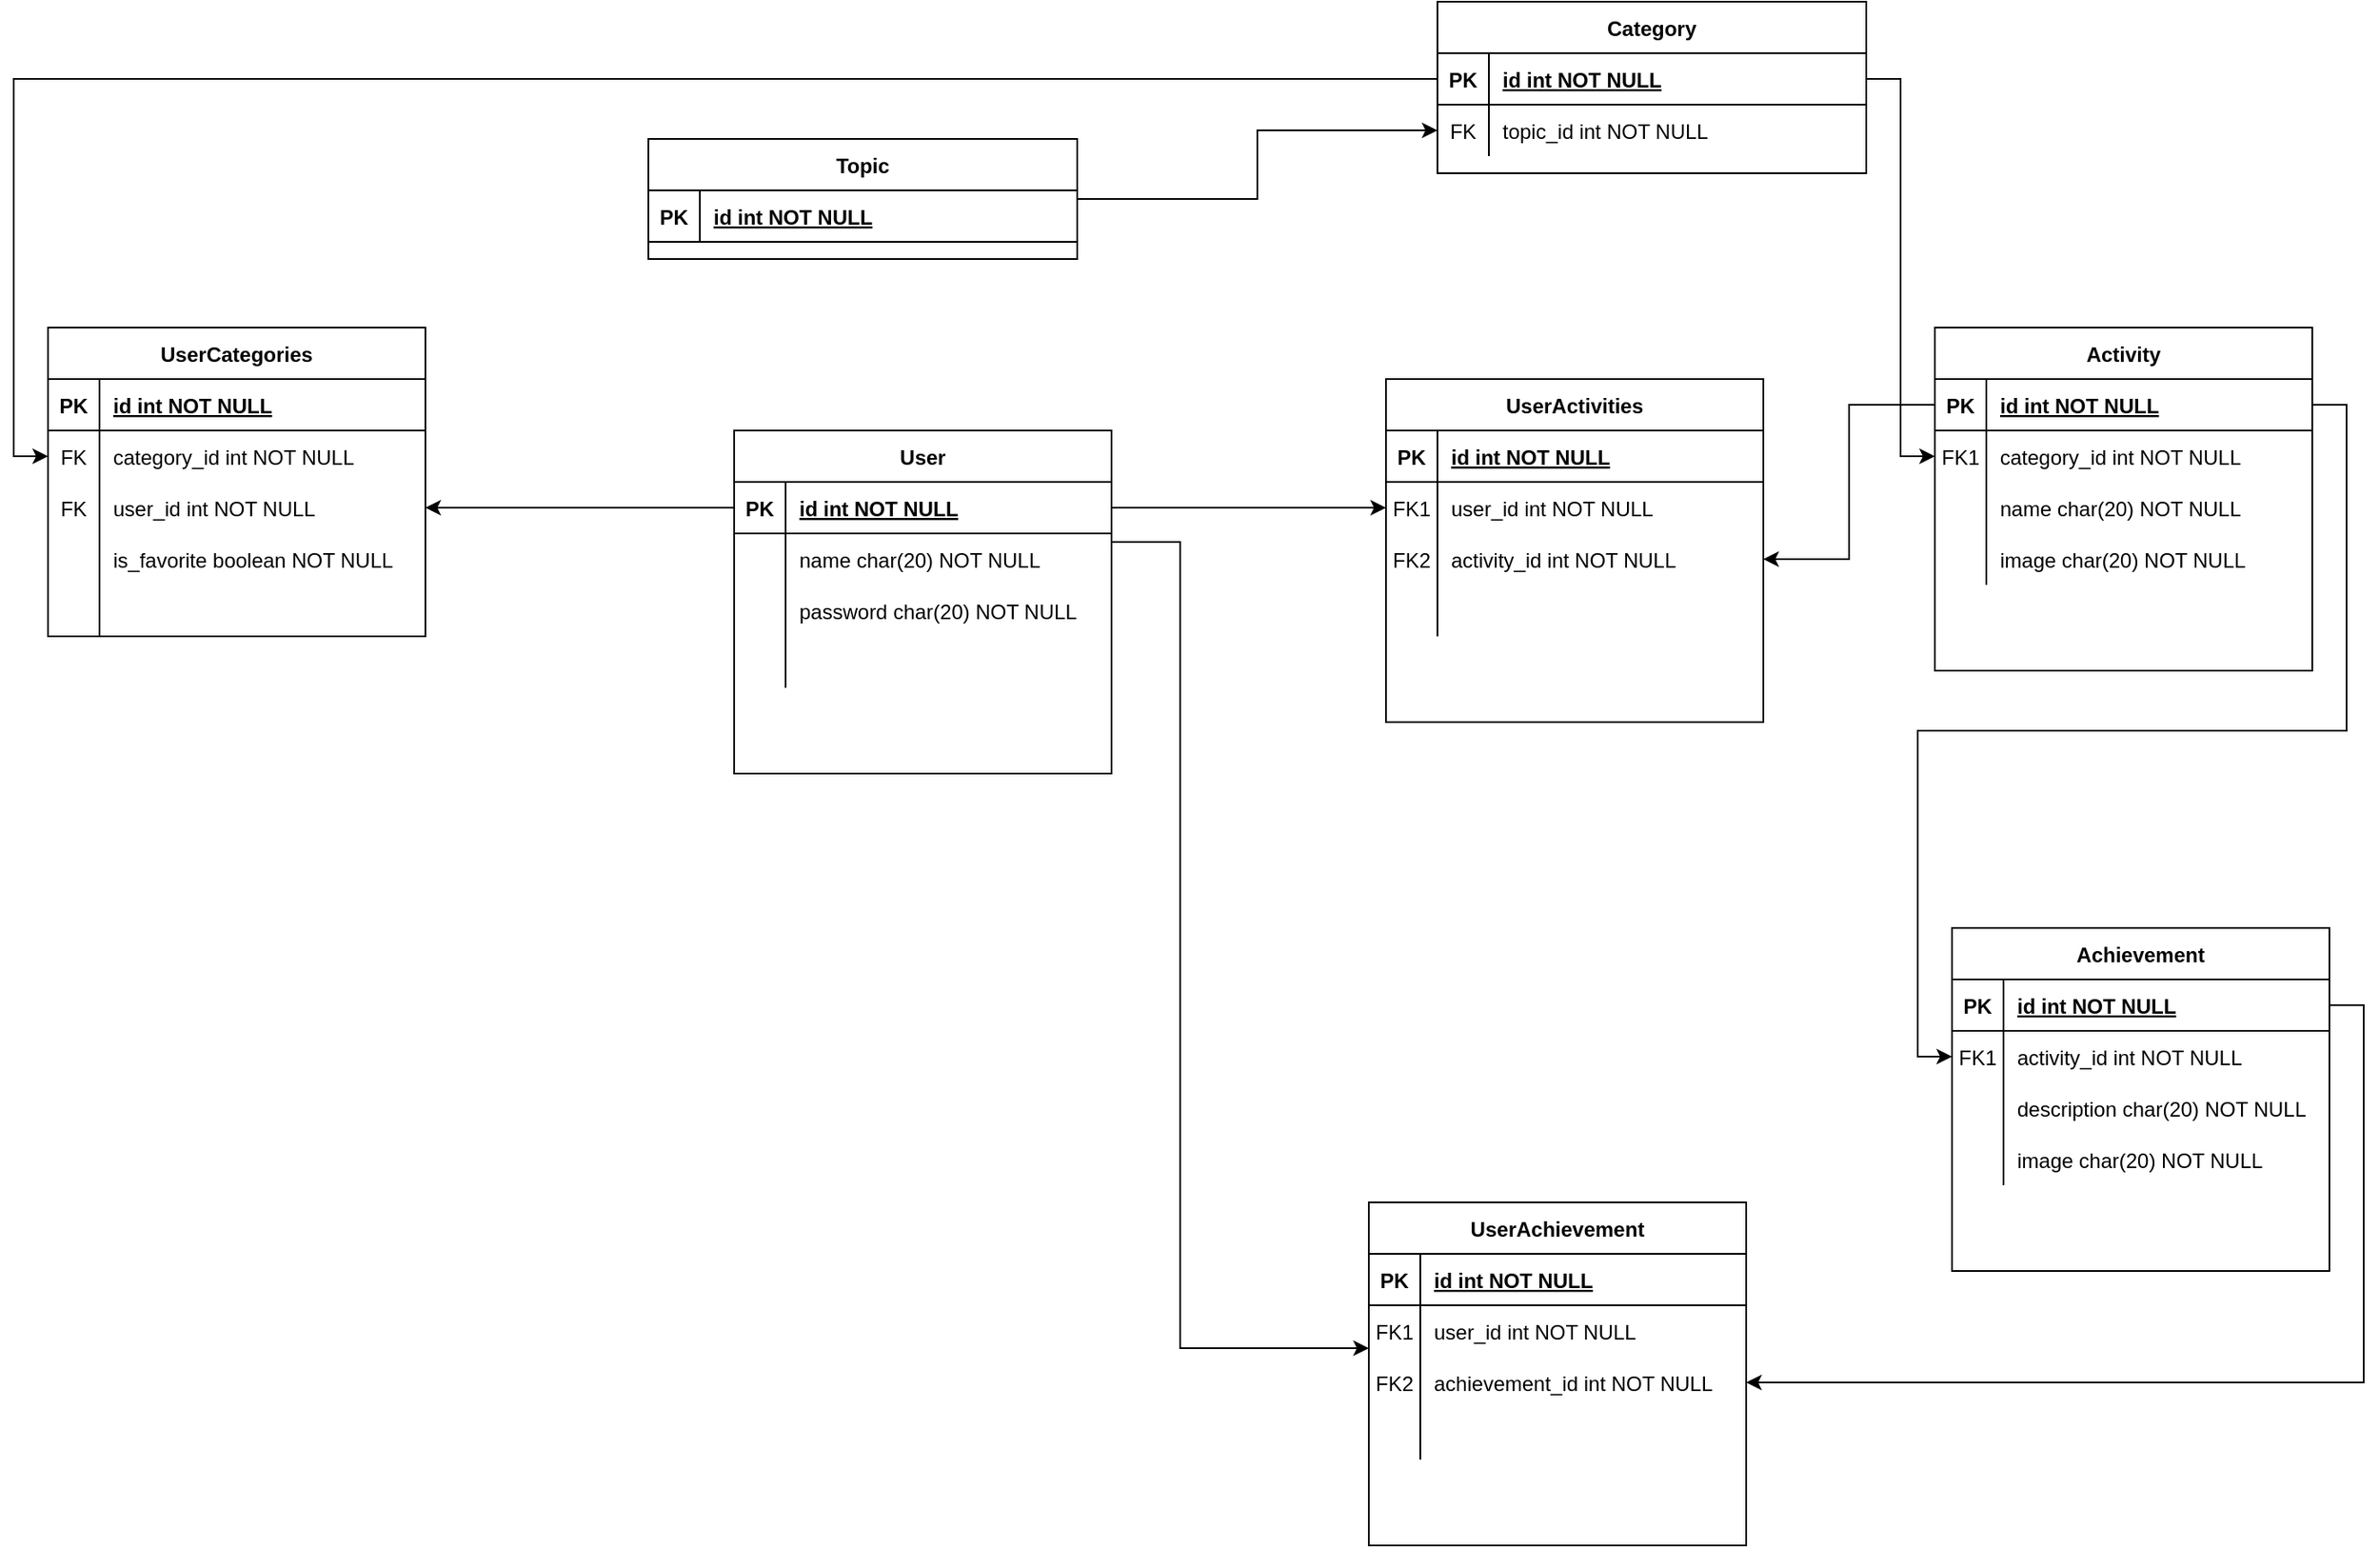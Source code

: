 <mxfile version="17.1.3" type="github">
  <diagram id="R2lEEEUBdFMjLlhIrx00" name="Page-1">
    <mxGraphModel dx="3605" dy="1107" grid="1" gridSize="10" guides="1" tooltips="1" connect="1" arrows="1" fold="1" page="1" pageScale="1" pageWidth="850" pageHeight="1100" math="0" shadow="0" extFonts="Permanent Marker^https://fonts.googleapis.com/css?family=Permanent+Marker">
      <root>
        <mxCell id="0" />
        <mxCell id="1" parent="0" />
        <mxCell id="F80BgBDgk8936qJOb_OQ-105" style="edgeStyle=orthogonalEdgeStyle;rounded=0;orthogonalLoop=1;jettySize=auto;html=1;entryX=0;entryY=0.5;entryDx=0;entryDy=0;" edge="1" parent="1" source="F80BgBDgk8936qJOb_OQ-2" target="F80BgBDgk8936qJOb_OQ-16">
          <mxGeometry relative="1" as="geometry" />
        </mxCell>
        <mxCell id="F80BgBDgk8936qJOb_OQ-2" value="Topic" style="shape=table;startSize=30;container=1;collapsible=1;childLayout=tableLayout;fixedRows=1;rowLines=0;fontStyle=1;align=center;resizeLast=1;" vertex="1" parent="1">
          <mxGeometry x="-400" y="390" width="250" height="70" as="geometry">
            <mxRectangle x="120" y="420" width="60" height="30" as="alternateBounds" />
          </mxGeometry>
        </mxCell>
        <mxCell id="F80BgBDgk8936qJOb_OQ-3" value="" style="shape=partialRectangle;collapsible=0;dropTarget=0;pointerEvents=0;fillColor=none;points=[[0,0.5],[1,0.5]];portConstraint=eastwest;top=0;left=0;right=0;bottom=1;" vertex="1" parent="F80BgBDgk8936qJOb_OQ-2">
          <mxGeometry y="30" width="250" height="30" as="geometry" />
        </mxCell>
        <mxCell id="F80BgBDgk8936qJOb_OQ-4" value="PK" style="shape=partialRectangle;overflow=hidden;connectable=0;fillColor=none;top=0;left=0;bottom=0;right=0;fontStyle=1;" vertex="1" parent="F80BgBDgk8936qJOb_OQ-3">
          <mxGeometry width="30" height="30" as="geometry">
            <mxRectangle width="30" height="30" as="alternateBounds" />
          </mxGeometry>
        </mxCell>
        <mxCell id="F80BgBDgk8936qJOb_OQ-5" value="id int NOT NULL " style="shape=partialRectangle;overflow=hidden;connectable=0;fillColor=none;top=0;left=0;bottom=0;right=0;align=left;spacingLeft=6;fontStyle=5;" vertex="1" parent="F80BgBDgk8936qJOb_OQ-3">
          <mxGeometry x="30" width="220" height="30" as="geometry">
            <mxRectangle width="220" height="30" as="alternateBounds" />
          </mxGeometry>
        </mxCell>
        <mxCell id="F80BgBDgk8936qJOb_OQ-12" value="Category" style="shape=table;startSize=30;container=1;collapsible=1;childLayout=tableLayout;fixedRows=1;rowLines=0;fontStyle=1;align=center;resizeLast=1;" vertex="1" parent="1">
          <mxGeometry x="60" y="310" width="250" height="100" as="geometry" />
        </mxCell>
        <mxCell id="F80BgBDgk8936qJOb_OQ-13" value="" style="shape=partialRectangle;collapsible=0;dropTarget=0;pointerEvents=0;fillColor=none;points=[[0,0.5],[1,0.5]];portConstraint=eastwest;top=0;left=0;right=0;bottom=1;" vertex="1" parent="F80BgBDgk8936qJOb_OQ-12">
          <mxGeometry y="30" width="250" height="30" as="geometry" />
        </mxCell>
        <mxCell id="F80BgBDgk8936qJOb_OQ-14" value="PK" style="shape=partialRectangle;overflow=hidden;connectable=0;fillColor=none;top=0;left=0;bottom=0;right=0;fontStyle=1;" vertex="1" parent="F80BgBDgk8936qJOb_OQ-13">
          <mxGeometry width="30" height="30" as="geometry">
            <mxRectangle width="30" height="30" as="alternateBounds" />
          </mxGeometry>
        </mxCell>
        <mxCell id="F80BgBDgk8936qJOb_OQ-15" value="id int NOT NULL " style="shape=partialRectangle;overflow=hidden;connectable=0;fillColor=none;top=0;left=0;bottom=0;right=0;align=left;spacingLeft=6;fontStyle=5;" vertex="1" parent="F80BgBDgk8936qJOb_OQ-13">
          <mxGeometry x="30" width="220" height="30" as="geometry">
            <mxRectangle width="220" height="30" as="alternateBounds" />
          </mxGeometry>
        </mxCell>
        <mxCell id="F80BgBDgk8936qJOb_OQ-16" value="" style="shape=partialRectangle;collapsible=0;dropTarget=0;pointerEvents=0;fillColor=none;points=[[0,0.5],[1,0.5]];portConstraint=eastwest;top=0;left=0;right=0;bottom=0;" vertex="1" parent="F80BgBDgk8936qJOb_OQ-12">
          <mxGeometry y="60" width="250" height="30" as="geometry" />
        </mxCell>
        <mxCell id="F80BgBDgk8936qJOb_OQ-17" value="FK" style="shape=partialRectangle;overflow=hidden;connectable=0;fillColor=none;top=0;left=0;bottom=0;right=0;" vertex="1" parent="F80BgBDgk8936qJOb_OQ-16">
          <mxGeometry width="30" height="30" as="geometry">
            <mxRectangle width="30" height="30" as="alternateBounds" />
          </mxGeometry>
        </mxCell>
        <mxCell id="F80BgBDgk8936qJOb_OQ-18" value="topic_id int NOT NULL" style="shape=partialRectangle;overflow=hidden;connectable=0;fillColor=none;top=0;left=0;bottom=0;right=0;align=left;spacingLeft=6;" vertex="1" parent="F80BgBDgk8936qJOb_OQ-16">
          <mxGeometry x="30" width="220" height="30" as="geometry">
            <mxRectangle width="220" height="30" as="alternateBounds" />
          </mxGeometry>
        </mxCell>
        <mxCell id="F80BgBDgk8936qJOb_OQ-19" value="Activity" style="shape=table;startSize=30;container=1;collapsible=1;childLayout=tableLayout;fixedRows=1;rowLines=0;fontStyle=1;align=center;resizeLast=1;" vertex="1" parent="1">
          <mxGeometry x="350" y="500" width="220" height="200" as="geometry" />
        </mxCell>
        <mxCell id="F80BgBDgk8936qJOb_OQ-20" value="" style="shape=partialRectangle;collapsible=0;dropTarget=0;pointerEvents=0;fillColor=none;points=[[0,0.5],[1,0.5]];portConstraint=eastwest;top=0;left=0;right=0;bottom=1;" vertex="1" parent="F80BgBDgk8936qJOb_OQ-19">
          <mxGeometry y="30" width="220" height="30" as="geometry" />
        </mxCell>
        <mxCell id="F80BgBDgk8936qJOb_OQ-21" value="PK" style="shape=partialRectangle;overflow=hidden;connectable=0;fillColor=none;top=0;left=0;bottom=0;right=0;fontStyle=1;" vertex="1" parent="F80BgBDgk8936qJOb_OQ-20">
          <mxGeometry width="30" height="30" as="geometry">
            <mxRectangle width="30" height="30" as="alternateBounds" />
          </mxGeometry>
        </mxCell>
        <mxCell id="F80BgBDgk8936qJOb_OQ-22" value="id int NOT NULL " style="shape=partialRectangle;overflow=hidden;connectable=0;fillColor=none;top=0;left=0;bottom=0;right=0;align=left;spacingLeft=6;fontStyle=5;" vertex="1" parent="F80BgBDgk8936qJOb_OQ-20">
          <mxGeometry x="30" width="190" height="30" as="geometry">
            <mxRectangle width="190" height="30" as="alternateBounds" />
          </mxGeometry>
        </mxCell>
        <mxCell id="F80BgBDgk8936qJOb_OQ-23" value="" style="shape=partialRectangle;collapsible=0;dropTarget=0;pointerEvents=0;fillColor=none;points=[[0,0.5],[1,0.5]];portConstraint=eastwest;top=0;left=0;right=0;bottom=0;" vertex="1" parent="F80BgBDgk8936qJOb_OQ-19">
          <mxGeometry y="60" width="220" height="30" as="geometry" />
        </mxCell>
        <mxCell id="F80BgBDgk8936qJOb_OQ-24" value="FK1" style="shape=partialRectangle;overflow=hidden;connectable=0;fillColor=none;top=0;left=0;bottom=0;right=0;" vertex="1" parent="F80BgBDgk8936qJOb_OQ-23">
          <mxGeometry width="30" height="30" as="geometry">
            <mxRectangle width="30" height="30" as="alternateBounds" />
          </mxGeometry>
        </mxCell>
        <mxCell id="F80BgBDgk8936qJOb_OQ-25" value="category_id int NOT NULL" style="shape=partialRectangle;overflow=hidden;connectable=0;fillColor=none;top=0;left=0;bottom=0;right=0;align=left;spacingLeft=6;" vertex="1" parent="F80BgBDgk8936qJOb_OQ-23">
          <mxGeometry x="30" width="190" height="30" as="geometry">
            <mxRectangle width="190" height="30" as="alternateBounds" />
          </mxGeometry>
        </mxCell>
        <mxCell id="F80BgBDgk8936qJOb_OQ-26" value="" style="shape=partialRectangle;collapsible=0;dropTarget=0;pointerEvents=0;fillColor=none;points=[[0,0.5],[1,0.5]];portConstraint=eastwest;top=0;left=0;right=0;bottom=0;" vertex="1" parent="F80BgBDgk8936qJOb_OQ-19">
          <mxGeometry y="90" width="220" height="30" as="geometry" />
        </mxCell>
        <mxCell id="F80BgBDgk8936qJOb_OQ-27" value="" style="shape=partialRectangle;overflow=hidden;connectable=0;fillColor=none;top=0;left=0;bottom=0;right=0;" vertex="1" parent="F80BgBDgk8936qJOb_OQ-26">
          <mxGeometry width="30" height="30" as="geometry">
            <mxRectangle width="30" height="30" as="alternateBounds" />
          </mxGeometry>
        </mxCell>
        <mxCell id="F80BgBDgk8936qJOb_OQ-28" value="name char(20) NOT NULL" style="shape=partialRectangle;overflow=hidden;connectable=0;fillColor=none;top=0;left=0;bottom=0;right=0;align=left;spacingLeft=6;" vertex="1" parent="F80BgBDgk8936qJOb_OQ-26">
          <mxGeometry x="30" width="190" height="30" as="geometry">
            <mxRectangle width="190" height="30" as="alternateBounds" />
          </mxGeometry>
        </mxCell>
        <mxCell id="F80BgBDgk8936qJOb_OQ-99" value="" style="shape=partialRectangle;collapsible=0;dropTarget=0;pointerEvents=0;fillColor=none;points=[[0,0.5],[1,0.5]];portConstraint=eastwest;top=0;left=0;right=0;bottom=0;" vertex="1" parent="F80BgBDgk8936qJOb_OQ-19">
          <mxGeometry y="120" width="220" height="30" as="geometry" />
        </mxCell>
        <mxCell id="F80BgBDgk8936qJOb_OQ-100" value="" style="shape=partialRectangle;overflow=hidden;connectable=0;fillColor=none;top=0;left=0;bottom=0;right=0;" vertex="1" parent="F80BgBDgk8936qJOb_OQ-99">
          <mxGeometry width="30" height="30" as="geometry">
            <mxRectangle width="30" height="30" as="alternateBounds" />
          </mxGeometry>
        </mxCell>
        <mxCell id="F80BgBDgk8936qJOb_OQ-101" value="image char(20) NOT NULL" style="shape=partialRectangle;overflow=hidden;connectable=0;fillColor=none;top=0;left=0;bottom=0;right=0;align=left;spacingLeft=6;" vertex="1" parent="F80BgBDgk8936qJOb_OQ-99">
          <mxGeometry x="30" width="190" height="30" as="geometry">
            <mxRectangle width="190" height="30" as="alternateBounds" />
          </mxGeometry>
        </mxCell>
        <mxCell id="F80BgBDgk8936qJOb_OQ-33" value="Achievement" style="shape=table;startSize=30;container=1;collapsible=1;childLayout=tableLayout;fixedRows=1;rowLines=0;fontStyle=1;align=center;resizeLast=1;" vertex="1" parent="1">
          <mxGeometry x="360" y="850" width="220" height="200" as="geometry" />
        </mxCell>
        <mxCell id="F80BgBDgk8936qJOb_OQ-34" value="" style="shape=partialRectangle;collapsible=0;dropTarget=0;pointerEvents=0;fillColor=none;points=[[0,0.5],[1,0.5]];portConstraint=eastwest;top=0;left=0;right=0;bottom=1;" vertex="1" parent="F80BgBDgk8936qJOb_OQ-33">
          <mxGeometry y="30" width="220" height="30" as="geometry" />
        </mxCell>
        <mxCell id="F80BgBDgk8936qJOb_OQ-35" value="PK" style="shape=partialRectangle;overflow=hidden;connectable=0;fillColor=none;top=0;left=0;bottom=0;right=0;fontStyle=1;" vertex="1" parent="F80BgBDgk8936qJOb_OQ-34">
          <mxGeometry width="30" height="30" as="geometry">
            <mxRectangle width="30" height="30" as="alternateBounds" />
          </mxGeometry>
        </mxCell>
        <mxCell id="F80BgBDgk8936qJOb_OQ-36" value="id int NOT NULL " style="shape=partialRectangle;overflow=hidden;connectable=0;fillColor=none;top=0;left=0;bottom=0;right=0;align=left;spacingLeft=6;fontStyle=5;" vertex="1" parent="F80BgBDgk8936qJOb_OQ-34">
          <mxGeometry x="30" width="190" height="30" as="geometry">
            <mxRectangle width="190" height="30" as="alternateBounds" />
          </mxGeometry>
        </mxCell>
        <mxCell id="F80BgBDgk8936qJOb_OQ-37" value="" style="shape=partialRectangle;collapsible=0;dropTarget=0;pointerEvents=0;fillColor=none;points=[[0,0.5],[1,0.5]];portConstraint=eastwest;top=0;left=0;right=0;bottom=0;" vertex="1" parent="F80BgBDgk8936qJOb_OQ-33">
          <mxGeometry y="60" width="220" height="30" as="geometry" />
        </mxCell>
        <mxCell id="F80BgBDgk8936qJOb_OQ-38" value="FK1" style="shape=partialRectangle;overflow=hidden;connectable=0;fillColor=none;top=0;left=0;bottom=0;right=0;" vertex="1" parent="F80BgBDgk8936qJOb_OQ-37">
          <mxGeometry width="30" height="30" as="geometry">
            <mxRectangle width="30" height="30" as="alternateBounds" />
          </mxGeometry>
        </mxCell>
        <mxCell id="F80BgBDgk8936qJOb_OQ-39" value="activity_id int NOT NULL" style="shape=partialRectangle;overflow=hidden;connectable=0;fillColor=none;top=0;left=0;bottom=0;right=0;align=left;spacingLeft=6;" vertex="1" parent="F80BgBDgk8936qJOb_OQ-37">
          <mxGeometry x="30" width="190" height="30" as="geometry">
            <mxRectangle width="190" height="30" as="alternateBounds" />
          </mxGeometry>
        </mxCell>
        <mxCell id="F80BgBDgk8936qJOb_OQ-40" value="" style="shape=partialRectangle;collapsible=0;dropTarget=0;pointerEvents=0;fillColor=none;points=[[0,0.5],[1,0.5]];portConstraint=eastwest;top=0;left=0;right=0;bottom=0;" vertex="1" parent="F80BgBDgk8936qJOb_OQ-33">
          <mxGeometry y="90" width="220" height="30" as="geometry" />
        </mxCell>
        <mxCell id="F80BgBDgk8936qJOb_OQ-41" value="" style="shape=partialRectangle;overflow=hidden;connectable=0;fillColor=none;top=0;left=0;bottom=0;right=0;" vertex="1" parent="F80BgBDgk8936qJOb_OQ-40">
          <mxGeometry width="30" height="30" as="geometry">
            <mxRectangle width="30" height="30" as="alternateBounds" />
          </mxGeometry>
        </mxCell>
        <mxCell id="F80BgBDgk8936qJOb_OQ-42" value="description char(20) NOT NULL" style="shape=partialRectangle;overflow=hidden;connectable=0;fillColor=none;top=0;left=0;bottom=0;right=0;align=left;spacingLeft=6;" vertex="1" parent="F80BgBDgk8936qJOb_OQ-40">
          <mxGeometry x="30" width="190" height="30" as="geometry">
            <mxRectangle width="190" height="30" as="alternateBounds" />
          </mxGeometry>
        </mxCell>
        <mxCell id="F80BgBDgk8936qJOb_OQ-53" value="" style="shape=partialRectangle;collapsible=0;dropTarget=0;pointerEvents=0;fillColor=none;points=[[0,0.5],[1,0.5]];portConstraint=eastwest;top=0;left=0;right=0;bottom=0;" vertex="1" parent="F80BgBDgk8936qJOb_OQ-33">
          <mxGeometry y="120" width="220" height="30" as="geometry" />
        </mxCell>
        <mxCell id="F80BgBDgk8936qJOb_OQ-54" value="" style="shape=partialRectangle;overflow=hidden;connectable=0;fillColor=none;top=0;left=0;bottom=0;right=0;" vertex="1" parent="F80BgBDgk8936qJOb_OQ-53">
          <mxGeometry width="30" height="30" as="geometry">
            <mxRectangle width="30" height="30" as="alternateBounds" />
          </mxGeometry>
        </mxCell>
        <mxCell id="F80BgBDgk8936qJOb_OQ-55" value="image char(20) NOT NULL" style="shape=partialRectangle;overflow=hidden;connectable=0;fillColor=none;top=0;left=0;bottom=0;right=0;align=left;spacingLeft=6;" vertex="1" parent="F80BgBDgk8936qJOb_OQ-53">
          <mxGeometry x="30" width="190" height="30" as="geometry">
            <mxRectangle width="190" height="30" as="alternateBounds" />
          </mxGeometry>
        </mxCell>
        <mxCell id="F80BgBDgk8936qJOb_OQ-56" value="User" style="shape=table;startSize=30;container=1;collapsible=1;childLayout=tableLayout;fixedRows=1;rowLines=0;fontStyle=1;align=center;resizeLast=1;" vertex="1" parent="1">
          <mxGeometry x="-350" y="560" width="220" height="200" as="geometry" />
        </mxCell>
        <mxCell id="F80BgBDgk8936qJOb_OQ-57" value="" style="shape=partialRectangle;collapsible=0;dropTarget=0;pointerEvents=0;fillColor=none;points=[[0,0.5],[1,0.5]];portConstraint=eastwest;top=0;left=0;right=0;bottom=1;" vertex="1" parent="F80BgBDgk8936qJOb_OQ-56">
          <mxGeometry y="30" width="220" height="30" as="geometry" />
        </mxCell>
        <mxCell id="F80BgBDgk8936qJOb_OQ-58" value="PK" style="shape=partialRectangle;overflow=hidden;connectable=0;fillColor=none;top=0;left=0;bottom=0;right=0;fontStyle=1;" vertex="1" parent="F80BgBDgk8936qJOb_OQ-57">
          <mxGeometry width="30" height="30" as="geometry">
            <mxRectangle width="30" height="30" as="alternateBounds" />
          </mxGeometry>
        </mxCell>
        <mxCell id="F80BgBDgk8936qJOb_OQ-59" value="id int NOT NULL " style="shape=partialRectangle;overflow=hidden;connectable=0;fillColor=none;top=0;left=0;bottom=0;right=0;align=left;spacingLeft=6;fontStyle=5;" vertex="1" parent="F80BgBDgk8936qJOb_OQ-57">
          <mxGeometry x="30" width="190" height="30" as="geometry">
            <mxRectangle width="190" height="30" as="alternateBounds" />
          </mxGeometry>
        </mxCell>
        <mxCell id="F80BgBDgk8936qJOb_OQ-60" value="" style="shape=partialRectangle;collapsible=0;dropTarget=0;pointerEvents=0;fillColor=none;points=[[0,0.5],[1,0.5]];portConstraint=eastwest;top=0;left=0;right=0;bottom=0;" vertex="1" parent="F80BgBDgk8936qJOb_OQ-56">
          <mxGeometry y="60" width="220" height="30" as="geometry" />
        </mxCell>
        <mxCell id="F80BgBDgk8936qJOb_OQ-61" value="" style="shape=partialRectangle;overflow=hidden;connectable=0;fillColor=none;top=0;left=0;bottom=0;right=0;" vertex="1" parent="F80BgBDgk8936qJOb_OQ-60">
          <mxGeometry width="30" height="30" as="geometry">
            <mxRectangle width="30" height="30" as="alternateBounds" />
          </mxGeometry>
        </mxCell>
        <mxCell id="F80BgBDgk8936qJOb_OQ-62" value="name char(20) NOT NULL" style="shape=partialRectangle;overflow=hidden;connectable=0;fillColor=none;top=0;left=0;bottom=0;right=0;align=left;spacingLeft=6;" vertex="1" parent="F80BgBDgk8936qJOb_OQ-60">
          <mxGeometry x="30" width="190" height="30" as="geometry">
            <mxRectangle width="190" height="30" as="alternateBounds" />
          </mxGeometry>
        </mxCell>
        <mxCell id="F80BgBDgk8936qJOb_OQ-63" value="" style="shape=partialRectangle;collapsible=0;dropTarget=0;pointerEvents=0;fillColor=none;points=[[0,0.5],[1,0.5]];portConstraint=eastwest;top=0;left=0;right=0;bottom=0;" vertex="1" parent="F80BgBDgk8936qJOb_OQ-56">
          <mxGeometry y="90" width="220" height="30" as="geometry" />
        </mxCell>
        <mxCell id="F80BgBDgk8936qJOb_OQ-64" value="" style="shape=partialRectangle;overflow=hidden;connectable=0;fillColor=none;top=0;left=0;bottom=0;right=0;" vertex="1" parent="F80BgBDgk8936qJOb_OQ-63">
          <mxGeometry width="30" height="30" as="geometry">
            <mxRectangle width="30" height="30" as="alternateBounds" />
          </mxGeometry>
        </mxCell>
        <mxCell id="F80BgBDgk8936qJOb_OQ-65" value="password char(20) NOT NULL" style="shape=partialRectangle;overflow=hidden;connectable=0;fillColor=none;top=0;left=0;bottom=0;right=0;align=left;spacingLeft=6;" vertex="1" parent="F80BgBDgk8936qJOb_OQ-63">
          <mxGeometry x="30" width="190" height="30" as="geometry">
            <mxRectangle width="190" height="30" as="alternateBounds" />
          </mxGeometry>
        </mxCell>
        <mxCell id="F80BgBDgk8936qJOb_OQ-66" value="" style="shape=partialRectangle;collapsible=0;dropTarget=0;pointerEvents=0;fillColor=none;points=[[0,0.5],[1,0.5]];portConstraint=eastwest;top=0;left=0;right=0;bottom=0;" vertex="1" parent="F80BgBDgk8936qJOb_OQ-56">
          <mxGeometry y="120" width="220" height="30" as="geometry" />
        </mxCell>
        <mxCell id="F80BgBDgk8936qJOb_OQ-67" value="" style="shape=partialRectangle;overflow=hidden;connectable=0;fillColor=none;top=0;left=0;bottom=0;right=0;" vertex="1" parent="F80BgBDgk8936qJOb_OQ-66">
          <mxGeometry width="30" height="30" as="geometry">
            <mxRectangle width="30" height="30" as="alternateBounds" />
          </mxGeometry>
        </mxCell>
        <mxCell id="F80BgBDgk8936qJOb_OQ-68" value="" style="shape=partialRectangle;overflow=hidden;connectable=0;fillColor=none;top=0;left=0;bottom=0;right=0;align=left;spacingLeft=6;" vertex="1" parent="F80BgBDgk8936qJOb_OQ-66">
          <mxGeometry x="30" width="190" height="30" as="geometry">
            <mxRectangle width="190" height="30" as="alternateBounds" />
          </mxGeometry>
        </mxCell>
        <mxCell id="F80BgBDgk8936qJOb_OQ-73" value="UserAchievement" style="shape=table;startSize=30;container=1;collapsible=1;childLayout=tableLayout;fixedRows=1;rowLines=0;fontStyle=1;align=center;resizeLast=1;" vertex="1" parent="1">
          <mxGeometry x="20" y="1010" width="220" height="200" as="geometry" />
        </mxCell>
        <mxCell id="F80BgBDgk8936qJOb_OQ-74" value="" style="shape=partialRectangle;collapsible=0;dropTarget=0;pointerEvents=0;fillColor=none;points=[[0,0.5],[1,0.5]];portConstraint=eastwest;top=0;left=0;right=0;bottom=1;" vertex="1" parent="F80BgBDgk8936qJOb_OQ-73">
          <mxGeometry y="30" width="220" height="30" as="geometry" />
        </mxCell>
        <mxCell id="F80BgBDgk8936qJOb_OQ-75" value="PK" style="shape=partialRectangle;overflow=hidden;connectable=0;fillColor=none;top=0;left=0;bottom=0;right=0;fontStyle=1;" vertex="1" parent="F80BgBDgk8936qJOb_OQ-74">
          <mxGeometry width="30" height="30" as="geometry">
            <mxRectangle width="30" height="30" as="alternateBounds" />
          </mxGeometry>
        </mxCell>
        <mxCell id="F80BgBDgk8936qJOb_OQ-76" value="id int NOT NULL" style="shape=partialRectangle;overflow=hidden;connectable=0;fillColor=none;top=0;left=0;bottom=0;right=0;align=left;spacingLeft=6;fontStyle=5;" vertex="1" parent="F80BgBDgk8936qJOb_OQ-74">
          <mxGeometry x="30" width="190" height="30" as="geometry">
            <mxRectangle width="190" height="30" as="alternateBounds" />
          </mxGeometry>
        </mxCell>
        <mxCell id="F80BgBDgk8936qJOb_OQ-77" value="" style="shape=partialRectangle;collapsible=0;dropTarget=0;pointerEvents=0;fillColor=none;points=[[0,0.5],[1,0.5]];portConstraint=eastwest;top=0;left=0;right=0;bottom=0;" vertex="1" parent="F80BgBDgk8936qJOb_OQ-73">
          <mxGeometry y="60" width="220" height="30" as="geometry" />
        </mxCell>
        <mxCell id="F80BgBDgk8936qJOb_OQ-78" value="FK1" style="shape=partialRectangle;overflow=hidden;connectable=0;fillColor=none;top=0;left=0;bottom=0;right=0;" vertex="1" parent="F80BgBDgk8936qJOb_OQ-77">
          <mxGeometry width="30" height="30" as="geometry">
            <mxRectangle width="30" height="30" as="alternateBounds" />
          </mxGeometry>
        </mxCell>
        <mxCell id="F80BgBDgk8936qJOb_OQ-79" value="user_id int NOT NULL" style="shape=partialRectangle;overflow=hidden;connectable=0;fillColor=none;top=0;left=0;bottom=0;right=0;align=left;spacingLeft=6;" vertex="1" parent="F80BgBDgk8936qJOb_OQ-77">
          <mxGeometry x="30" width="190" height="30" as="geometry">
            <mxRectangle width="190" height="30" as="alternateBounds" />
          </mxGeometry>
        </mxCell>
        <mxCell id="F80BgBDgk8936qJOb_OQ-80" value="" style="shape=partialRectangle;collapsible=0;dropTarget=0;pointerEvents=0;fillColor=none;points=[[0,0.5],[1,0.5]];portConstraint=eastwest;top=0;left=0;right=0;bottom=0;" vertex="1" parent="F80BgBDgk8936qJOb_OQ-73">
          <mxGeometry y="90" width="220" height="30" as="geometry" />
        </mxCell>
        <mxCell id="F80BgBDgk8936qJOb_OQ-81" value="FK2" style="shape=partialRectangle;overflow=hidden;connectable=0;fillColor=none;top=0;left=0;bottom=0;right=0;" vertex="1" parent="F80BgBDgk8936qJOb_OQ-80">
          <mxGeometry width="30" height="30" as="geometry">
            <mxRectangle width="30" height="30" as="alternateBounds" />
          </mxGeometry>
        </mxCell>
        <mxCell id="F80BgBDgk8936qJOb_OQ-82" value="achievement_id int NOT NULL" style="shape=partialRectangle;overflow=hidden;connectable=0;fillColor=none;top=0;left=0;bottom=0;right=0;align=left;spacingLeft=6;" vertex="1" parent="F80BgBDgk8936qJOb_OQ-80">
          <mxGeometry x="30" width="190" height="30" as="geometry">
            <mxRectangle width="190" height="30" as="alternateBounds" />
          </mxGeometry>
        </mxCell>
        <mxCell id="F80BgBDgk8936qJOb_OQ-83" value="" style="shape=partialRectangle;collapsible=0;dropTarget=0;pointerEvents=0;fillColor=none;points=[[0,0.5],[1,0.5]];portConstraint=eastwest;top=0;left=0;right=0;bottom=0;" vertex="1" parent="F80BgBDgk8936qJOb_OQ-73">
          <mxGeometry y="120" width="220" height="30" as="geometry" />
        </mxCell>
        <mxCell id="F80BgBDgk8936qJOb_OQ-84" value="" style="shape=partialRectangle;overflow=hidden;connectable=0;fillColor=none;top=0;left=0;bottom=0;right=0;" vertex="1" parent="F80BgBDgk8936qJOb_OQ-83">
          <mxGeometry width="30" height="30" as="geometry">
            <mxRectangle width="30" height="30" as="alternateBounds" />
          </mxGeometry>
        </mxCell>
        <mxCell id="F80BgBDgk8936qJOb_OQ-85" value="" style="shape=partialRectangle;overflow=hidden;connectable=0;fillColor=none;top=0;left=0;bottom=0;right=0;align=left;spacingLeft=6;" vertex="1" parent="F80BgBDgk8936qJOb_OQ-83">
          <mxGeometry x="30" width="190" height="30" as="geometry">
            <mxRectangle width="190" height="30" as="alternateBounds" />
          </mxGeometry>
        </mxCell>
        <mxCell id="F80BgBDgk8936qJOb_OQ-86" value="UserCategories" style="shape=table;startSize=30;container=1;collapsible=1;childLayout=tableLayout;fixedRows=1;rowLines=0;fontStyle=1;align=center;resizeLast=1;" vertex="1" parent="1">
          <mxGeometry x="-750" y="500" width="220" height="180" as="geometry" />
        </mxCell>
        <mxCell id="F80BgBDgk8936qJOb_OQ-87" value="" style="shape=partialRectangle;collapsible=0;dropTarget=0;pointerEvents=0;fillColor=none;points=[[0,0.5],[1,0.5]];portConstraint=eastwest;top=0;left=0;right=0;bottom=1;" vertex="1" parent="F80BgBDgk8936qJOb_OQ-86">
          <mxGeometry y="30" width="220" height="30" as="geometry" />
        </mxCell>
        <mxCell id="F80BgBDgk8936qJOb_OQ-88" value="PK" style="shape=partialRectangle;overflow=hidden;connectable=0;fillColor=none;top=0;left=0;bottom=0;right=0;fontStyle=1;" vertex="1" parent="F80BgBDgk8936qJOb_OQ-87">
          <mxGeometry width="30" height="30" as="geometry">
            <mxRectangle width="30" height="30" as="alternateBounds" />
          </mxGeometry>
        </mxCell>
        <mxCell id="F80BgBDgk8936qJOb_OQ-89" value="id int NOT NULL" style="shape=partialRectangle;overflow=hidden;connectable=0;fillColor=none;top=0;left=0;bottom=0;right=0;align=left;spacingLeft=6;fontStyle=5;" vertex="1" parent="F80BgBDgk8936qJOb_OQ-87">
          <mxGeometry x="30" width="190" height="30" as="geometry">
            <mxRectangle width="190" height="30" as="alternateBounds" />
          </mxGeometry>
        </mxCell>
        <mxCell id="F80BgBDgk8936qJOb_OQ-90" value="" style="shape=partialRectangle;collapsible=0;dropTarget=0;pointerEvents=0;fillColor=none;points=[[0,0.5],[1,0.5]];portConstraint=eastwest;top=0;left=0;right=0;bottom=0;" vertex="1" parent="F80BgBDgk8936qJOb_OQ-86">
          <mxGeometry y="60" width="220" height="30" as="geometry" />
        </mxCell>
        <mxCell id="F80BgBDgk8936qJOb_OQ-91" value="FK" style="shape=partialRectangle;overflow=hidden;connectable=0;fillColor=none;top=0;left=0;bottom=0;right=0;" vertex="1" parent="F80BgBDgk8936qJOb_OQ-90">
          <mxGeometry width="30" height="30" as="geometry">
            <mxRectangle width="30" height="30" as="alternateBounds" />
          </mxGeometry>
        </mxCell>
        <mxCell id="F80BgBDgk8936qJOb_OQ-92" value="category_id int NOT NULL" style="shape=partialRectangle;overflow=hidden;connectable=0;fillColor=none;top=0;left=0;bottom=0;right=0;align=left;spacingLeft=6;" vertex="1" parent="F80BgBDgk8936qJOb_OQ-90">
          <mxGeometry x="30" width="190" height="30" as="geometry">
            <mxRectangle width="190" height="30" as="alternateBounds" />
          </mxGeometry>
        </mxCell>
        <mxCell id="F80BgBDgk8936qJOb_OQ-110" value="" style="shape=partialRectangle;collapsible=0;dropTarget=0;pointerEvents=0;fillColor=none;points=[[0,0.5],[1,0.5]];portConstraint=eastwest;top=0;left=0;right=0;bottom=0;" vertex="1" parent="F80BgBDgk8936qJOb_OQ-86">
          <mxGeometry y="90" width="220" height="30" as="geometry" />
        </mxCell>
        <mxCell id="F80BgBDgk8936qJOb_OQ-111" value="FK" style="shape=partialRectangle;overflow=hidden;connectable=0;fillColor=none;top=0;left=0;bottom=0;right=0;" vertex="1" parent="F80BgBDgk8936qJOb_OQ-110">
          <mxGeometry width="30" height="30" as="geometry">
            <mxRectangle width="30" height="30" as="alternateBounds" />
          </mxGeometry>
        </mxCell>
        <mxCell id="F80BgBDgk8936qJOb_OQ-112" value="user_id int NOT NULL" style="shape=partialRectangle;overflow=hidden;connectable=0;fillColor=none;top=0;left=0;bottom=0;right=0;align=left;spacingLeft=6;" vertex="1" parent="F80BgBDgk8936qJOb_OQ-110">
          <mxGeometry x="30" width="190" height="30" as="geometry">
            <mxRectangle width="190" height="30" as="alternateBounds" />
          </mxGeometry>
        </mxCell>
        <mxCell id="F80BgBDgk8936qJOb_OQ-93" value="" style="shape=partialRectangle;collapsible=0;dropTarget=0;pointerEvents=0;fillColor=none;points=[[0,0.5],[1,0.5]];portConstraint=eastwest;top=0;left=0;right=0;bottom=0;" vertex="1" parent="F80BgBDgk8936qJOb_OQ-86">
          <mxGeometry y="120" width="220" height="30" as="geometry" />
        </mxCell>
        <mxCell id="F80BgBDgk8936qJOb_OQ-94" value="" style="shape=partialRectangle;overflow=hidden;connectable=0;fillColor=none;top=0;left=0;bottom=0;right=0;" vertex="1" parent="F80BgBDgk8936qJOb_OQ-93">
          <mxGeometry width="30" height="30" as="geometry">
            <mxRectangle width="30" height="30" as="alternateBounds" />
          </mxGeometry>
        </mxCell>
        <mxCell id="F80BgBDgk8936qJOb_OQ-95" value="is_favorite boolean NOT NULL" style="shape=partialRectangle;overflow=hidden;connectable=0;fillColor=none;top=0;left=0;bottom=0;right=0;align=left;spacingLeft=6;" vertex="1" parent="F80BgBDgk8936qJOb_OQ-93">
          <mxGeometry x="30" width="190" height="30" as="geometry">
            <mxRectangle width="190" height="30" as="alternateBounds" />
          </mxGeometry>
        </mxCell>
        <mxCell id="F80BgBDgk8936qJOb_OQ-96" value="" style="shape=partialRectangle;collapsible=0;dropTarget=0;pointerEvents=0;fillColor=none;points=[[0,0.5],[1,0.5]];portConstraint=eastwest;top=0;left=0;right=0;bottom=0;" vertex="1" parent="F80BgBDgk8936qJOb_OQ-86">
          <mxGeometry y="150" width="220" height="30" as="geometry" />
        </mxCell>
        <mxCell id="F80BgBDgk8936qJOb_OQ-97" value="" style="shape=partialRectangle;overflow=hidden;connectable=0;fillColor=none;top=0;left=0;bottom=0;right=0;" vertex="1" parent="F80BgBDgk8936qJOb_OQ-96">
          <mxGeometry width="30" height="30" as="geometry">
            <mxRectangle width="30" height="30" as="alternateBounds" />
          </mxGeometry>
        </mxCell>
        <mxCell id="F80BgBDgk8936qJOb_OQ-98" value="" style="shape=partialRectangle;overflow=hidden;connectable=0;fillColor=none;top=0;left=0;bottom=0;right=0;align=left;spacingLeft=6;" vertex="1" parent="F80BgBDgk8936qJOb_OQ-96">
          <mxGeometry x="30" width="190" height="30" as="geometry">
            <mxRectangle width="190" height="30" as="alternateBounds" />
          </mxGeometry>
        </mxCell>
        <mxCell id="F80BgBDgk8936qJOb_OQ-104" style="edgeStyle=orthogonalEdgeStyle;rounded=0;orthogonalLoop=1;jettySize=auto;html=1;exitX=0;exitY=0.5;exitDx=0;exitDy=0;entryX=0;entryY=0.5;entryDx=0;entryDy=0;" edge="1" parent="1" source="F80BgBDgk8936qJOb_OQ-13" target="F80BgBDgk8936qJOb_OQ-90">
          <mxGeometry relative="1" as="geometry" />
        </mxCell>
        <mxCell id="F80BgBDgk8936qJOb_OQ-106" style="edgeStyle=orthogonalEdgeStyle;rounded=0;orthogonalLoop=1;jettySize=auto;html=1;exitX=1;exitY=0.5;exitDx=0;exitDy=0;entryX=0;entryY=0.5;entryDx=0;entryDy=0;" edge="1" parent="1" source="F80BgBDgk8936qJOb_OQ-13" target="F80BgBDgk8936qJOb_OQ-23">
          <mxGeometry relative="1" as="geometry" />
        </mxCell>
        <mxCell id="F80BgBDgk8936qJOb_OQ-107" style="edgeStyle=orthogonalEdgeStyle;rounded=0;orthogonalLoop=1;jettySize=auto;html=1;exitX=1;exitY=0.5;exitDx=0;exitDy=0;entryX=0;entryY=0.5;entryDx=0;entryDy=0;" edge="1" parent="1" source="F80BgBDgk8936qJOb_OQ-20" target="F80BgBDgk8936qJOb_OQ-37">
          <mxGeometry relative="1" as="geometry" />
        </mxCell>
        <mxCell id="F80BgBDgk8936qJOb_OQ-108" style="edgeStyle=orthogonalEdgeStyle;rounded=0;orthogonalLoop=1;jettySize=auto;html=1;exitX=1;exitY=0.5;exitDx=0;exitDy=0;" edge="1" parent="1" source="F80BgBDgk8936qJOb_OQ-57" target="F80BgBDgk8936qJOb_OQ-77">
          <mxGeometry relative="1" as="geometry">
            <Array as="points">
              <mxPoint x="-130" y="625" />
              <mxPoint x="-90" y="625" />
              <mxPoint x="-90" y="1095" />
            </Array>
          </mxGeometry>
        </mxCell>
        <mxCell id="F80BgBDgk8936qJOb_OQ-109" style="edgeStyle=orthogonalEdgeStyle;rounded=0;orthogonalLoop=1;jettySize=auto;html=1;exitX=1;exitY=0.5;exitDx=0;exitDy=0;entryX=1;entryY=0.5;entryDx=0;entryDy=0;" edge="1" parent="1" source="F80BgBDgk8936qJOb_OQ-34" target="F80BgBDgk8936qJOb_OQ-80">
          <mxGeometry relative="1" as="geometry" />
        </mxCell>
        <mxCell id="F80BgBDgk8936qJOb_OQ-114" style="edgeStyle=orthogonalEdgeStyle;rounded=0;orthogonalLoop=1;jettySize=auto;html=1;entryX=1;entryY=0.5;entryDx=0;entryDy=0;" edge="1" parent="1" source="F80BgBDgk8936qJOb_OQ-57" target="F80BgBDgk8936qJOb_OQ-110">
          <mxGeometry relative="1" as="geometry" />
        </mxCell>
        <mxCell id="F80BgBDgk8936qJOb_OQ-115" value="UserActivities" style="shape=table;startSize=30;container=1;collapsible=1;childLayout=tableLayout;fixedRows=1;rowLines=0;fontStyle=1;align=center;resizeLast=1;" vertex="1" parent="1">
          <mxGeometry x="30" y="530" width="220" height="200" as="geometry" />
        </mxCell>
        <mxCell id="F80BgBDgk8936qJOb_OQ-116" value="" style="shape=partialRectangle;collapsible=0;dropTarget=0;pointerEvents=0;fillColor=none;points=[[0,0.5],[1,0.5]];portConstraint=eastwest;top=0;left=0;right=0;bottom=1;" vertex="1" parent="F80BgBDgk8936qJOb_OQ-115">
          <mxGeometry y="30" width="220" height="30" as="geometry" />
        </mxCell>
        <mxCell id="F80BgBDgk8936qJOb_OQ-117" value="PK" style="shape=partialRectangle;overflow=hidden;connectable=0;fillColor=none;top=0;left=0;bottom=0;right=0;fontStyle=1;" vertex="1" parent="F80BgBDgk8936qJOb_OQ-116">
          <mxGeometry width="30" height="30" as="geometry">
            <mxRectangle width="30" height="30" as="alternateBounds" />
          </mxGeometry>
        </mxCell>
        <mxCell id="F80BgBDgk8936qJOb_OQ-118" value="id int NOT NULL " style="shape=partialRectangle;overflow=hidden;connectable=0;fillColor=none;top=0;left=0;bottom=0;right=0;align=left;spacingLeft=6;fontStyle=5;" vertex="1" parent="F80BgBDgk8936qJOb_OQ-116">
          <mxGeometry x="30" width="190" height="30" as="geometry">
            <mxRectangle width="190" height="30" as="alternateBounds" />
          </mxGeometry>
        </mxCell>
        <mxCell id="F80BgBDgk8936qJOb_OQ-119" value="" style="shape=partialRectangle;collapsible=0;dropTarget=0;pointerEvents=0;fillColor=none;points=[[0,0.5],[1,0.5]];portConstraint=eastwest;top=0;left=0;right=0;bottom=0;" vertex="1" parent="F80BgBDgk8936qJOb_OQ-115">
          <mxGeometry y="60" width="220" height="30" as="geometry" />
        </mxCell>
        <mxCell id="F80BgBDgk8936qJOb_OQ-120" value="FK1" style="shape=partialRectangle;overflow=hidden;connectable=0;fillColor=none;top=0;left=0;bottom=0;right=0;" vertex="1" parent="F80BgBDgk8936qJOb_OQ-119">
          <mxGeometry width="30" height="30" as="geometry">
            <mxRectangle width="30" height="30" as="alternateBounds" />
          </mxGeometry>
        </mxCell>
        <mxCell id="F80BgBDgk8936qJOb_OQ-121" value="user_id int NOT NULL" style="shape=partialRectangle;overflow=hidden;connectable=0;fillColor=none;top=0;left=0;bottom=0;right=0;align=left;spacingLeft=6;" vertex="1" parent="F80BgBDgk8936qJOb_OQ-119">
          <mxGeometry x="30" width="190" height="30" as="geometry">
            <mxRectangle width="190" height="30" as="alternateBounds" />
          </mxGeometry>
        </mxCell>
        <mxCell id="F80BgBDgk8936qJOb_OQ-122" value="" style="shape=partialRectangle;collapsible=0;dropTarget=0;pointerEvents=0;fillColor=none;points=[[0,0.5],[1,0.5]];portConstraint=eastwest;top=0;left=0;right=0;bottom=0;" vertex="1" parent="F80BgBDgk8936qJOb_OQ-115">
          <mxGeometry y="90" width="220" height="30" as="geometry" />
        </mxCell>
        <mxCell id="F80BgBDgk8936qJOb_OQ-123" value="FK2" style="shape=partialRectangle;overflow=hidden;connectable=0;fillColor=none;top=0;left=0;bottom=0;right=0;" vertex="1" parent="F80BgBDgk8936qJOb_OQ-122">
          <mxGeometry width="30" height="30" as="geometry">
            <mxRectangle width="30" height="30" as="alternateBounds" />
          </mxGeometry>
        </mxCell>
        <mxCell id="F80BgBDgk8936qJOb_OQ-124" value="activity_id int NOT NULL" style="shape=partialRectangle;overflow=hidden;connectable=0;fillColor=none;top=0;left=0;bottom=0;right=0;align=left;spacingLeft=6;" vertex="1" parent="F80BgBDgk8936qJOb_OQ-122">
          <mxGeometry x="30" width="190" height="30" as="geometry">
            <mxRectangle width="190" height="30" as="alternateBounds" />
          </mxGeometry>
        </mxCell>
        <mxCell id="F80BgBDgk8936qJOb_OQ-125" value="" style="shape=partialRectangle;collapsible=0;dropTarget=0;pointerEvents=0;fillColor=none;points=[[0,0.5],[1,0.5]];portConstraint=eastwest;top=0;left=0;right=0;bottom=0;" vertex="1" parent="F80BgBDgk8936qJOb_OQ-115">
          <mxGeometry y="120" width="220" height="30" as="geometry" />
        </mxCell>
        <mxCell id="F80BgBDgk8936qJOb_OQ-126" value="" style="shape=partialRectangle;overflow=hidden;connectable=0;fillColor=none;top=0;left=0;bottom=0;right=0;" vertex="1" parent="F80BgBDgk8936qJOb_OQ-125">
          <mxGeometry width="30" height="30" as="geometry">
            <mxRectangle width="30" height="30" as="alternateBounds" />
          </mxGeometry>
        </mxCell>
        <mxCell id="F80BgBDgk8936qJOb_OQ-127" value="" style="shape=partialRectangle;overflow=hidden;connectable=0;fillColor=none;top=0;left=0;bottom=0;right=0;align=left;spacingLeft=6;" vertex="1" parent="F80BgBDgk8936qJOb_OQ-125">
          <mxGeometry x="30" width="190" height="30" as="geometry">
            <mxRectangle width="190" height="30" as="alternateBounds" />
          </mxGeometry>
        </mxCell>
        <mxCell id="F80BgBDgk8936qJOb_OQ-128" style="edgeStyle=orthogonalEdgeStyle;rounded=0;orthogonalLoop=1;jettySize=auto;html=1;entryX=0;entryY=0.5;entryDx=0;entryDy=0;" edge="1" parent="1" source="F80BgBDgk8936qJOb_OQ-57" target="F80BgBDgk8936qJOb_OQ-119">
          <mxGeometry relative="1" as="geometry" />
        </mxCell>
        <mxCell id="F80BgBDgk8936qJOb_OQ-129" style="edgeStyle=orthogonalEdgeStyle;rounded=0;orthogonalLoop=1;jettySize=auto;html=1;exitX=0;exitY=0.5;exitDx=0;exitDy=0;entryX=1;entryY=0.5;entryDx=0;entryDy=0;" edge="1" parent="1" source="F80BgBDgk8936qJOb_OQ-20" target="F80BgBDgk8936qJOb_OQ-122">
          <mxGeometry relative="1" as="geometry" />
        </mxCell>
      </root>
    </mxGraphModel>
  </diagram>
</mxfile>
